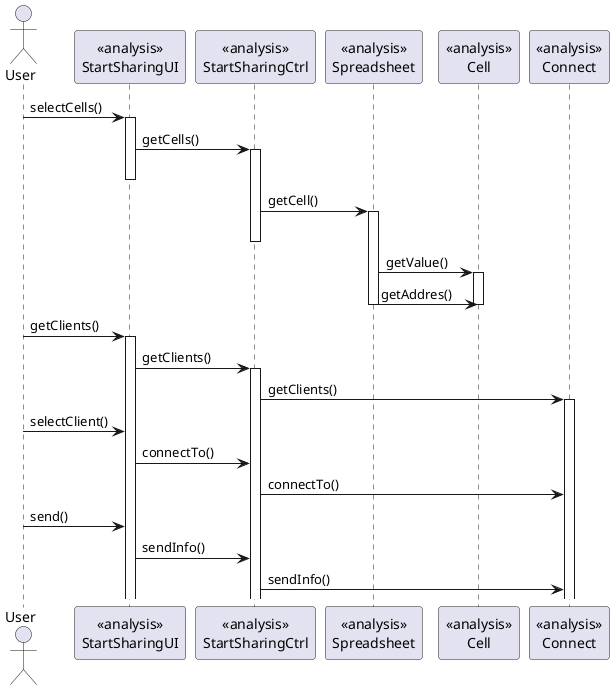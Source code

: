 @startuml doc-files/draft_ipc_01_01.png
 actor User 
 participant "<<analysis>>\nStartSharingUI" as UI
 participant "<<analysis>>\nStartSharingCtrl" as ctrl
 participant "<<analysis>>\nSpreadsheet" as sheet
 participant "<<analysis>>\nCell" as cell
 participant "<<analysis>>\nConnect" as connect
User -> UI : selectCells()
activate UI
UI -> ctrl : getCells()
activate ctrl
deactivate UI
ctrl -> sheet : getCell()
activate sheet
deactivate ctrl
sheet -> cell : getValue()
activate cell
sheet -> cell : getAddres()
deactivate cell
deactivate sheet
User -> UI : getClients()
activate UI
UI -> ctrl : getClients()
activate ctrl
ctrl -> connect : getClients()
activate connect
User -> UI : selectClient()
UI -> ctrl : connectTo()
ctrl -> connect : connectTo()
User -> UI : send()
UI -> ctrl : sendInfo()
ctrl -> connect : sendInfo() 

@enduml
